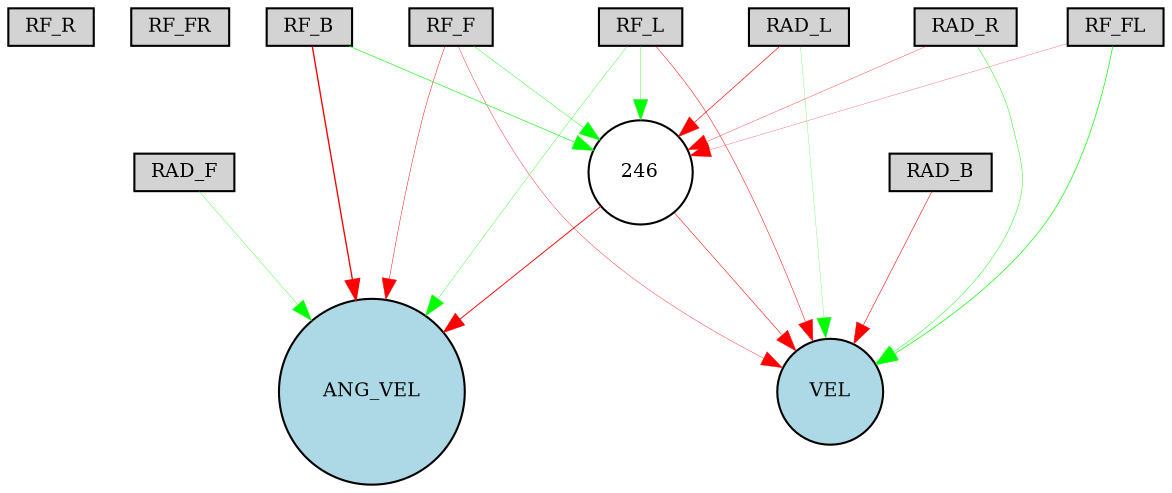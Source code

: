 digraph {
	node [fontsize=9 height=0.2 shape=circle width=0.2]
	RF_R [fillcolor=lightgray shape=box style=filled]
	RF_FR [fillcolor=lightgray shape=box style=filled]
	RF_F [fillcolor=lightgray shape=box style=filled]
	RF_FL [fillcolor=lightgray shape=box style=filled]
	RF_L [fillcolor=lightgray shape=box style=filled]
	RF_B [fillcolor=lightgray shape=box style=filled]
	RAD_F [fillcolor=lightgray shape=box style=filled]
	RAD_L [fillcolor=lightgray shape=box style=filled]
	RAD_B [fillcolor=lightgray shape=box style=filled]
	RAD_R [fillcolor=lightgray shape=box style=filled]
	ANG_VEL [fillcolor=lightblue style=filled]
	VEL [fillcolor=lightblue style=filled]
	246 [fillcolor=white style=filled]
	RAD_B -> VEL [color=red penwidth=0.2736832987681135 style=solid]
	RAD_L -> VEL [color=green penwidth=0.11412857734778416 style=solid]
	RF_FL -> 246 [color=red penwidth=0.12227204897077991 style=solid]
	RF_F -> 246 [color=green penwidth=0.19875176629642563 style=solid]
	RAD_L -> 246 [color=red penwidth=0.30515245297821353 style=solid]
	RF_B -> 246 [color=green penwidth=0.29242216166889523 style=solid]
	246 -> ANG_VEL [color=red penwidth=0.4399158573768105 style=solid]
	RAD_F -> ANG_VEL [color=green penwidth=0.1706397301660338 style=solid]
	246 -> VEL [color=red penwidth=0.2605944627694743 style=solid]
	RF_L -> VEL [color=red penwidth=0.24093046968111587 style=solid]
	RF_F -> VEL [color=red penwidth=0.1800267922487962 style=solid]
	RF_L -> ANG_VEL [color=green penwidth=0.16836816613239636 style=solid]
	RF_FL -> VEL [color=green penwidth=0.33243287928562826 style=solid]
	RF_F -> ANG_VEL [color=red penwidth=0.22048572922630427 style=solid]
	RAD_R -> 246 [color=red penwidth=0.15845985271200536 style=solid]
	RAD_R -> VEL [color=green penwidth=0.2167164877004552 style=solid]
	RF_B -> ANG_VEL [color=red penwidth=0.6490979975853204 style=solid]
	RF_L -> 246 [color=green penwidth=0.1702897852079646 style=solid]
}
